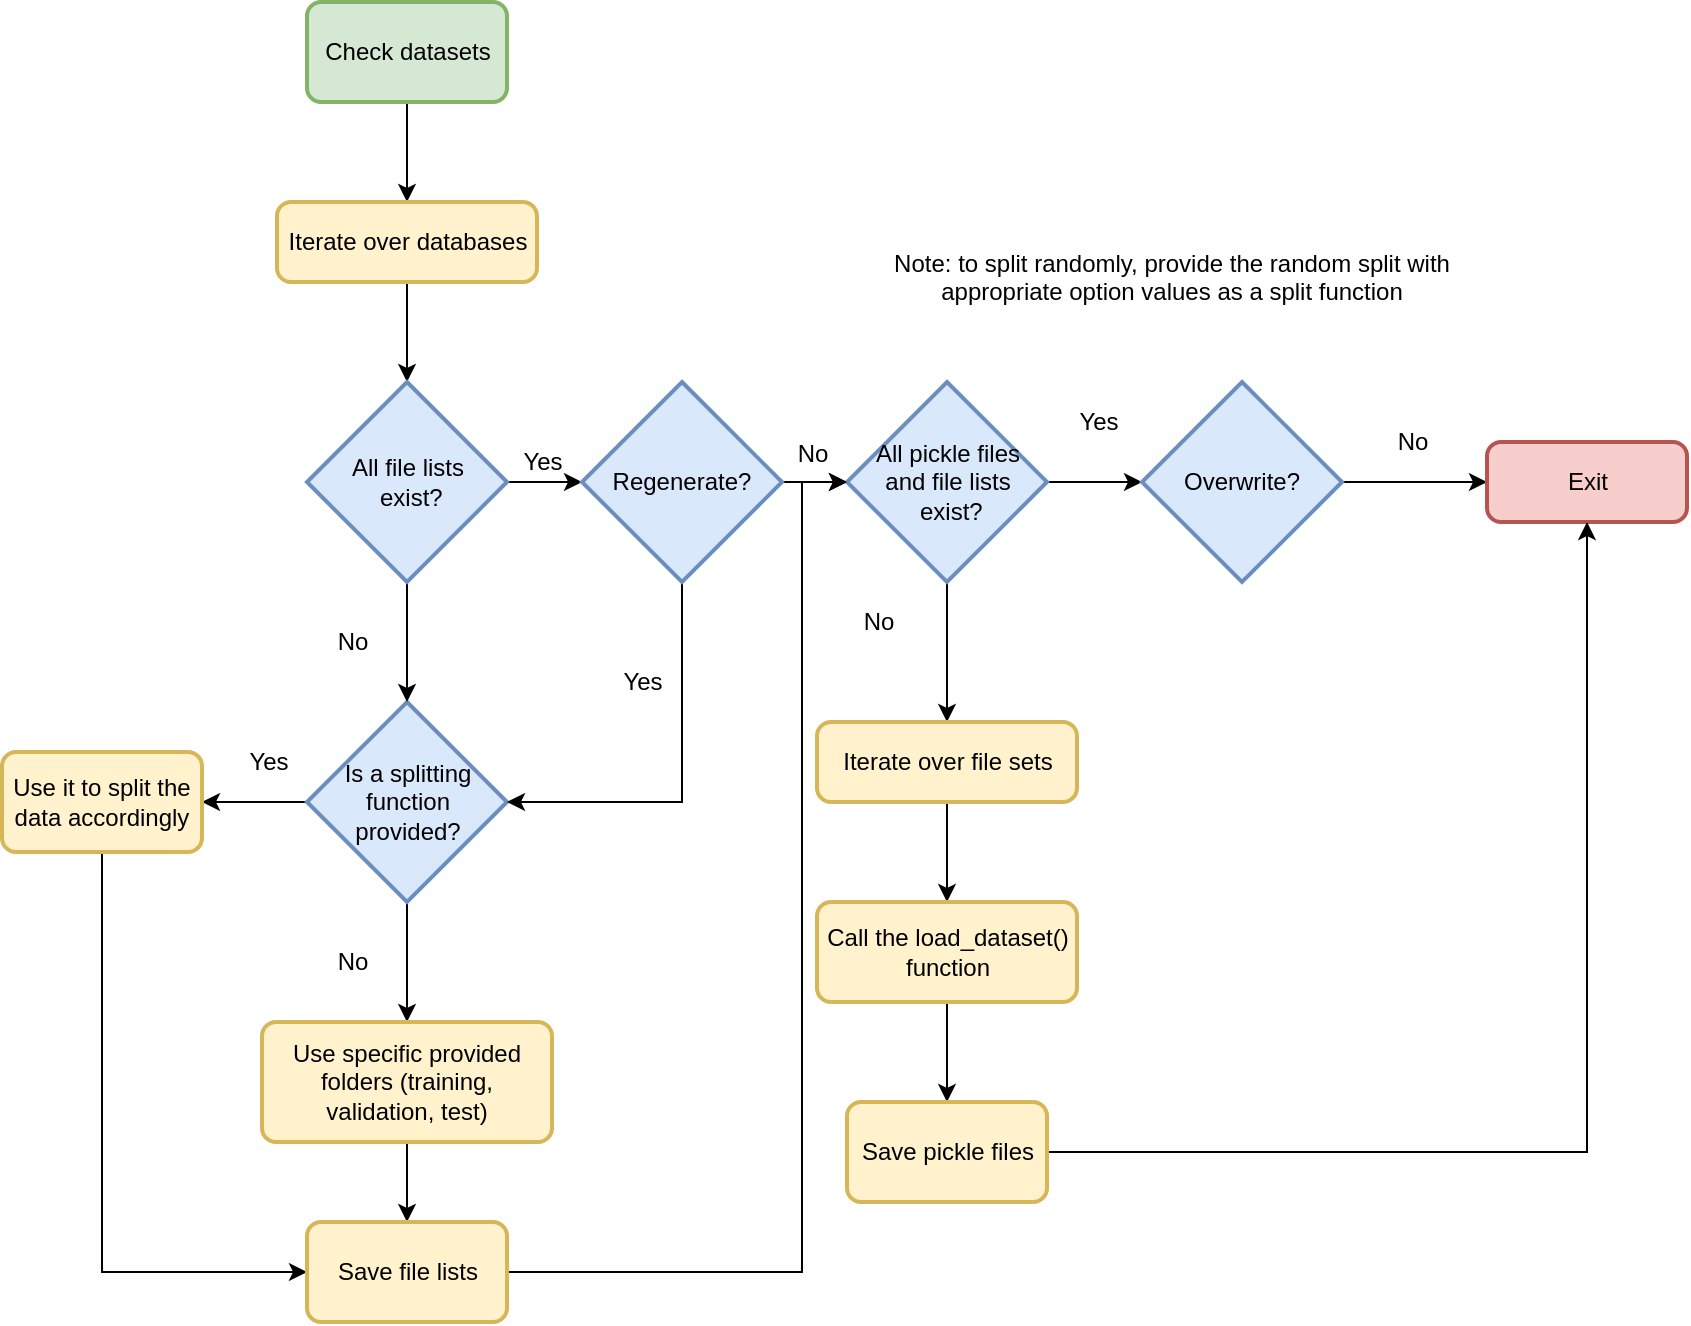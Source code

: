 <mxfile version="14.6.13" type="device"><diagram id="pFg4BlfiGun6JGtrr-sU" name="Page-1"><mxGraphModel dx="1086" dy="1656" grid="1" gridSize="10" guides="1" tooltips="1" connect="1" arrows="1" fold="1" page="1" pageScale="1" pageWidth="1100" pageHeight="850" math="0" shadow="0"><root><mxCell id="0"/><mxCell id="1" parent="0"/><mxCell id="9NMDypuJYFE9igLRM2K9-3" style="edgeStyle=orthogonalEdgeStyle;rounded=0;orthogonalLoop=1;jettySize=auto;html=1;exitX=0.5;exitY=1;exitDx=0;exitDy=0;entryX=0.5;entryY=0;entryDx=0;entryDy=0;" parent="1" source="9NMDypuJYFE9igLRM2K9-1" target="9NMDypuJYFE9igLRM2K9-2" edge="1"><mxGeometry relative="1" as="geometry"/></mxCell><mxCell id="9NMDypuJYFE9igLRM2K9-1" value="Check datasets" style="rounded=1;whiteSpace=wrap;html=1;absoluteArcSize=1;arcSize=14;strokeWidth=2;fillColor=#d5e8d4;strokeColor=#82b366;" parent="1" vertex="1"><mxGeometry x="472.5" y="-90" width="100" height="50" as="geometry"/></mxCell><mxCell id="9NMDypuJYFE9igLRM2K9-11" style="edgeStyle=orthogonalEdgeStyle;rounded=0;orthogonalLoop=1;jettySize=auto;html=1;entryX=0.5;entryY=0;entryDx=0;entryDy=0;entryPerimeter=0;" parent="1" source="9NMDypuJYFE9igLRM2K9-2" target="9NMDypuJYFE9igLRM2K9-40" edge="1"><mxGeometry relative="1" as="geometry"><mxPoint x="522.5" y="90" as="targetPoint"/><Array as="points"/></mxGeometry></mxCell><mxCell id="9NMDypuJYFE9igLRM2K9-2" value="Iterate over databases" style="rounded=1;whiteSpace=wrap;html=1;absoluteArcSize=1;arcSize=14;strokeWidth=2;fillColor=#fff2cc;strokeColor=#d6b656;" parent="1" vertex="1"><mxGeometry x="457.5" y="10" width="130" height="40" as="geometry"/></mxCell><mxCell id="9NMDypuJYFE9igLRM2K9-14" style="edgeStyle=orthogonalEdgeStyle;rounded=0;orthogonalLoop=1;jettySize=auto;html=1;entryX=0;entryY=0.5;entryDx=0;entryDy=0;entryPerimeter=0;exitX=1;exitY=0.5;exitDx=0;exitDy=0;exitPerimeter=0;" parent="1" source="9NMDypuJYFE9igLRM2K9-29" target="9NMDypuJYFE9igLRM2K9-13" edge="1"><mxGeometry relative="1" as="geometry"/></mxCell><mxCell id="9NMDypuJYFE9igLRM2K9-10" style="edgeStyle=orthogonalEdgeStyle;rounded=0;orthogonalLoop=1;jettySize=auto;html=1;entryX=1;entryY=0.5;entryDx=0;entryDy=0;" parent="1" source="9NMDypuJYFE9igLRM2K9-5" target="9NMDypuJYFE9igLRM2K9-9" edge="1"><mxGeometry relative="1" as="geometry"/></mxCell><mxCell id="9NMDypuJYFE9igLRM2K9-21" style="edgeStyle=orthogonalEdgeStyle;rounded=0;orthogonalLoop=1;jettySize=auto;html=1;exitX=0.5;exitY=1;exitDx=0;exitDy=0;exitPerimeter=0;entryX=0.5;entryY=0;entryDx=0;entryDy=0;" parent="1" source="9NMDypuJYFE9igLRM2K9-5" target="9NMDypuJYFE9igLRM2K9-20" edge="1"><mxGeometry relative="1" as="geometry"/></mxCell><mxCell id="9NMDypuJYFE9igLRM2K9-5" value="Is a splitting function provided?" style="strokeWidth=2;html=1;shape=mxgraph.flowchart.decision;whiteSpace=wrap;fillColor=#dae8fc;strokeColor=#6c8ebf;" parent="1" vertex="1"><mxGeometry x="472.5" y="260" width="100" height="100" as="geometry"/></mxCell><mxCell id="9NMDypuJYFE9igLRM2K9-28" style="edgeStyle=orthogonalEdgeStyle;rounded=0;orthogonalLoop=1;jettySize=auto;html=1;entryX=0;entryY=0.5;entryDx=0;entryDy=0;" parent="1" source="9NMDypuJYFE9igLRM2K9-9" target="9NMDypuJYFE9igLRM2K9-26" edge="1"><mxGeometry relative="1" as="geometry"><Array as="points"><mxPoint x="370" y="545"/></Array></mxGeometry></mxCell><mxCell id="9NMDypuJYFE9igLRM2K9-9" value="Use it to split the data accordingly" style="rounded=1;whiteSpace=wrap;html=1;absoluteArcSize=1;arcSize=14;strokeWidth=2;fillColor=#fff2cc;strokeColor=#d6b656;" parent="1" vertex="1"><mxGeometry x="320" y="285" width="100" height="50" as="geometry"/></mxCell><mxCell id="9NMDypuJYFE9igLRM2K9-12" value="Yes" style="text;html=1;align=center;verticalAlign=middle;resizable=0;points=[];autosize=1;" parent="1" vertex="1"><mxGeometry x="432.5" y="280" width="40" height="20" as="geometry"/></mxCell><mxCell id="9NMDypuJYFE9igLRM2K9-16" style="edgeStyle=orthogonalEdgeStyle;rounded=0;orthogonalLoop=1;jettySize=auto;html=1;entryX=1;entryY=0.5;entryDx=0;entryDy=0;entryPerimeter=0;exitX=0.5;exitY=1;exitDx=0;exitDy=0;exitPerimeter=0;" parent="1" source="9NMDypuJYFE9igLRM2K9-44" target="9NMDypuJYFE9igLRM2K9-5" edge="1"><mxGeometry relative="1" as="geometry"><mxPoint x="832.5" y="460" as="targetPoint"/><Array as="points"><mxPoint x="660" y="310"/></Array></mxGeometry></mxCell><mxCell id="9NMDypuJYFE9igLRM2K9-37" style="edgeStyle=orthogonalEdgeStyle;rounded=0;orthogonalLoop=1;jettySize=auto;html=1;entryX=0;entryY=0.5;entryDx=0;entryDy=0;" parent="1" source="9NMDypuJYFE9igLRM2K9-13" target="9NMDypuJYFE9igLRM2K9-36" edge="1"><mxGeometry relative="1" as="geometry"/></mxCell><mxCell id="9NMDypuJYFE9igLRM2K9-13" value="Overwrite?" style="strokeWidth=2;html=1;shape=mxgraph.flowchart.decision;whiteSpace=wrap;fillColor=#dae8fc;strokeColor=#6c8ebf;" parent="1" vertex="1"><mxGeometry x="890" y="100" width="100" height="100" as="geometry"/></mxCell><mxCell id="9NMDypuJYFE9igLRM2K9-15" value="Yes" style="text;html=1;align=center;verticalAlign=middle;resizable=0;points=[];autosize=1;" parent="1" vertex="1"><mxGeometry x="620" y="240" width="40" height="20" as="geometry"/></mxCell><mxCell id="9NMDypuJYFE9igLRM2K9-17" value="Yes" style="text;html=1;align=center;verticalAlign=middle;resizable=0;points=[];autosize=1;" parent="1" vertex="1"><mxGeometry x="847.5" y="110" width="40" height="20" as="geometry"/></mxCell><mxCell id="9NMDypuJYFE9igLRM2K9-27" style="edgeStyle=orthogonalEdgeStyle;rounded=0;orthogonalLoop=1;jettySize=auto;html=1;entryX=0.5;entryY=0;entryDx=0;entryDy=0;" parent="1" source="9NMDypuJYFE9igLRM2K9-20" target="9NMDypuJYFE9igLRM2K9-26" edge="1"><mxGeometry relative="1" as="geometry"/></mxCell><mxCell id="9NMDypuJYFE9igLRM2K9-20" value="Use specific provided folders (training, validation, test)" style="rounded=1;whiteSpace=wrap;html=1;absoluteArcSize=1;arcSize=14;strokeWidth=2;fillColor=#fff2cc;strokeColor=#d6b656;" parent="1" vertex="1"><mxGeometry x="450" y="420" width="145" height="60" as="geometry"/></mxCell><mxCell id="9NMDypuJYFE9igLRM2K9-22" value="No" style="text;html=1;align=center;verticalAlign=middle;resizable=0;points=[];autosize=1;" parent="1" vertex="1"><mxGeometry x="480" y="380" width="30" height="20" as="geometry"/></mxCell><mxCell id="9NMDypuJYFE9igLRM2K9-24" style="edgeStyle=orthogonalEdgeStyle;rounded=0;orthogonalLoop=1;jettySize=auto;html=1;exitX=0.5;exitY=1;exitDx=0;exitDy=0;" parent="1" source="9NMDypuJYFE9igLRM2K9-20" target="9NMDypuJYFE9igLRM2K9-20" edge="1"><mxGeometry relative="1" as="geometry"/></mxCell><mxCell id="9NMDypuJYFE9igLRM2K9-25" value="Note: to split randomly, provide the random split with appropriate option values as a split function&lt;br&gt;&amp;nbsp;" style="text;html=1;strokeColor=none;fillColor=none;align=center;verticalAlign=middle;whiteSpace=wrap;rounded=0;" parent="1" vertex="1"><mxGeometry x="760" y="30" width="290" height="50" as="geometry"/></mxCell><mxCell id="9NMDypuJYFE9igLRM2K9-50" style="edgeStyle=orthogonalEdgeStyle;rounded=0;orthogonalLoop=1;jettySize=auto;html=1;entryX=0;entryY=0.5;entryDx=0;entryDy=0;entryPerimeter=0;" parent="1" source="9NMDypuJYFE9igLRM2K9-26" target="9NMDypuJYFE9igLRM2K9-29" edge="1"><mxGeometry relative="1" as="geometry"><Array as="points"><mxPoint x="720" y="545"/><mxPoint x="720" y="150"/></Array></mxGeometry></mxCell><mxCell id="9NMDypuJYFE9igLRM2K9-26" value="Save file lists" style="rounded=1;whiteSpace=wrap;html=1;absoluteArcSize=1;arcSize=14;strokeWidth=2;fillColor=#fff2cc;strokeColor=#d6b656;" parent="1" vertex="1"><mxGeometry x="472.5" y="520" width="100" height="50" as="geometry"/></mxCell><mxCell id="9NMDypuJYFE9igLRM2K9-51" style="edgeStyle=orthogonalEdgeStyle;rounded=0;orthogonalLoop=1;jettySize=auto;html=1;" parent="1" source="9NMDypuJYFE9igLRM2K9-29" target="9NMDypuJYFE9igLRM2K9-49" edge="1"><mxGeometry relative="1" as="geometry"/></mxCell><mxCell id="9NMDypuJYFE9igLRM2K9-29" value="All pickle files&lt;br&gt;and file lists&lt;br&gt;&amp;nbsp;exist?" style="strokeWidth=2;html=1;shape=mxgraph.flowchart.decision;whiteSpace=wrap;fillColor=#dae8fc;strokeColor=#6c8ebf;" parent="1" vertex="1"><mxGeometry x="742.5" y="100" width="100" height="100" as="geometry"/></mxCell><mxCell id="9NMDypuJYFE9igLRM2K9-31" value="No" style="text;html=1;align=center;verticalAlign=middle;resizable=0;points=[];autosize=1;" parent="1" vertex="1"><mxGeometry x="742.5" y="210" width="30" height="20" as="geometry"/></mxCell><mxCell id="9NMDypuJYFE9igLRM2K9-36" value="Exit" style="rounded=1;whiteSpace=wrap;html=1;absoluteArcSize=1;arcSize=14;strokeWidth=2;fillColor=#f8cecc;strokeColor=#b85450;" parent="1" vertex="1"><mxGeometry x="1062.5" y="130" width="100" height="40" as="geometry"/></mxCell><mxCell id="9NMDypuJYFE9igLRM2K9-38" value="No" style="text;html=1;align=center;verticalAlign=middle;resizable=0;points=[];autosize=1;" parent="1" vertex="1"><mxGeometry x="1010" y="120" width="30" height="20" as="geometry"/></mxCell><mxCell id="9NMDypuJYFE9igLRM2K9-42" style="edgeStyle=orthogonalEdgeStyle;rounded=0;orthogonalLoop=1;jettySize=auto;html=1;entryX=0.5;entryY=0;entryDx=0;entryDy=0;entryPerimeter=0;" parent="1" source="9NMDypuJYFE9igLRM2K9-40" target="9NMDypuJYFE9igLRM2K9-5" edge="1"><mxGeometry relative="1" as="geometry"/></mxCell><mxCell id="9NMDypuJYFE9igLRM2K9-45" style="edgeStyle=orthogonalEdgeStyle;rounded=0;orthogonalLoop=1;jettySize=auto;html=1;exitX=1;exitY=0.5;exitDx=0;exitDy=0;exitPerimeter=0;entryX=0;entryY=0.5;entryDx=0;entryDy=0;entryPerimeter=0;" parent="1" source="9NMDypuJYFE9igLRM2K9-40" target="9NMDypuJYFE9igLRM2K9-44" edge="1"><mxGeometry relative="1" as="geometry"/></mxCell><mxCell id="9NMDypuJYFE9igLRM2K9-40" value="All file lists&lt;br&gt;&amp;nbsp;exist?" style="strokeWidth=2;html=1;shape=mxgraph.flowchart.decision;whiteSpace=wrap;fillColor=#dae8fc;strokeColor=#6c8ebf;" parent="1" vertex="1"><mxGeometry x="472.5" y="100" width="100" height="100" as="geometry"/></mxCell><mxCell id="9NMDypuJYFE9igLRM2K9-43" value="No" style="text;html=1;align=center;verticalAlign=middle;resizable=0;points=[];autosize=1;" parent="1" vertex="1"><mxGeometry x="480" y="220" width="30" height="20" as="geometry"/></mxCell><mxCell id="9NMDypuJYFE9igLRM2K9-47" style="edgeStyle=orthogonalEdgeStyle;rounded=0;orthogonalLoop=1;jettySize=auto;html=1;exitX=1;exitY=0.5;exitDx=0;exitDy=0;exitPerimeter=0;entryX=0;entryY=0.5;entryDx=0;entryDy=0;entryPerimeter=0;" parent="1" source="9NMDypuJYFE9igLRM2K9-44" target="9NMDypuJYFE9igLRM2K9-29" edge="1"><mxGeometry relative="1" as="geometry"/></mxCell><mxCell id="9NMDypuJYFE9igLRM2K9-44" value="Regenerate?" style="strokeWidth=2;html=1;shape=mxgraph.flowchart.decision;whiteSpace=wrap;fillColor=#dae8fc;strokeColor=#6c8ebf;" parent="1" vertex="1"><mxGeometry x="610" y="100" width="100" height="100" as="geometry"/></mxCell><mxCell id="9NMDypuJYFE9igLRM2K9-46" value="Yes" style="text;html=1;align=center;verticalAlign=middle;resizable=0;points=[];autosize=1;" parent="1" vertex="1"><mxGeometry x="570" y="130" width="40" height="20" as="geometry"/></mxCell><mxCell id="9NMDypuJYFE9igLRM2K9-48" value="No" style="text;html=1;align=center;verticalAlign=middle;resizable=0;points=[];autosize=1;" parent="1" vertex="1"><mxGeometry x="710" y="126" width="30" height="20" as="geometry"/></mxCell><mxCell id="9NMDypuJYFE9igLRM2K9-53" style="edgeStyle=orthogonalEdgeStyle;rounded=0;orthogonalLoop=1;jettySize=auto;html=1;entryX=0.5;entryY=0;entryDx=0;entryDy=0;" parent="1" source="9NMDypuJYFE9igLRM2K9-49" target="9NMDypuJYFE9igLRM2K9-52" edge="1"><mxGeometry relative="1" as="geometry"/></mxCell><mxCell id="9NMDypuJYFE9igLRM2K9-49" value="Iterate over file sets" style="rounded=1;whiteSpace=wrap;html=1;absoluteArcSize=1;arcSize=14;strokeWidth=2;fillColor=#fff2cc;strokeColor=#d6b656;" parent="1" vertex="1"><mxGeometry x="727.5" y="270" width="130" height="40" as="geometry"/></mxCell><mxCell id="9NMDypuJYFE9igLRM2K9-56" style="edgeStyle=orthogonalEdgeStyle;rounded=0;orthogonalLoop=1;jettySize=auto;html=1;" parent="1" source="9NMDypuJYFE9igLRM2K9-52" target="9NMDypuJYFE9igLRM2K9-54" edge="1"><mxGeometry relative="1" as="geometry"/></mxCell><mxCell id="9NMDypuJYFE9igLRM2K9-52" value="Call the load_dataset() function" style="rounded=1;whiteSpace=wrap;html=1;absoluteArcSize=1;arcSize=14;strokeWidth=2;fillColor=#fff2cc;strokeColor=#d6b656;" parent="1" vertex="1"><mxGeometry x="727.5" y="360" width="130" height="50" as="geometry"/></mxCell><mxCell id="9NMDypuJYFE9igLRM2K9-55" style="edgeStyle=orthogonalEdgeStyle;rounded=0;orthogonalLoop=1;jettySize=auto;html=1;entryX=0.5;entryY=1;entryDx=0;entryDy=0;" parent="1" source="9NMDypuJYFE9igLRM2K9-54" target="9NMDypuJYFE9igLRM2K9-36" edge="1"><mxGeometry relative="1" as="geometry"/></mxCell><mxCell id="9NMDypuJYFE9igLRM2K9-54" value="Save pickle files" style="rounded=1;whiteSpace=wrap;html=1;absoluteArcSize=1;arcSize=14;strokeWidth=2;fillColor=#fff2cc;strokeColor=#d6b656;" parent="1" vertex="1"><mxGeometry x="742.5" y="460" width="100" height="50" as="geometry"/></mxCell></root></mxGraphModel></diagram></mxfile>